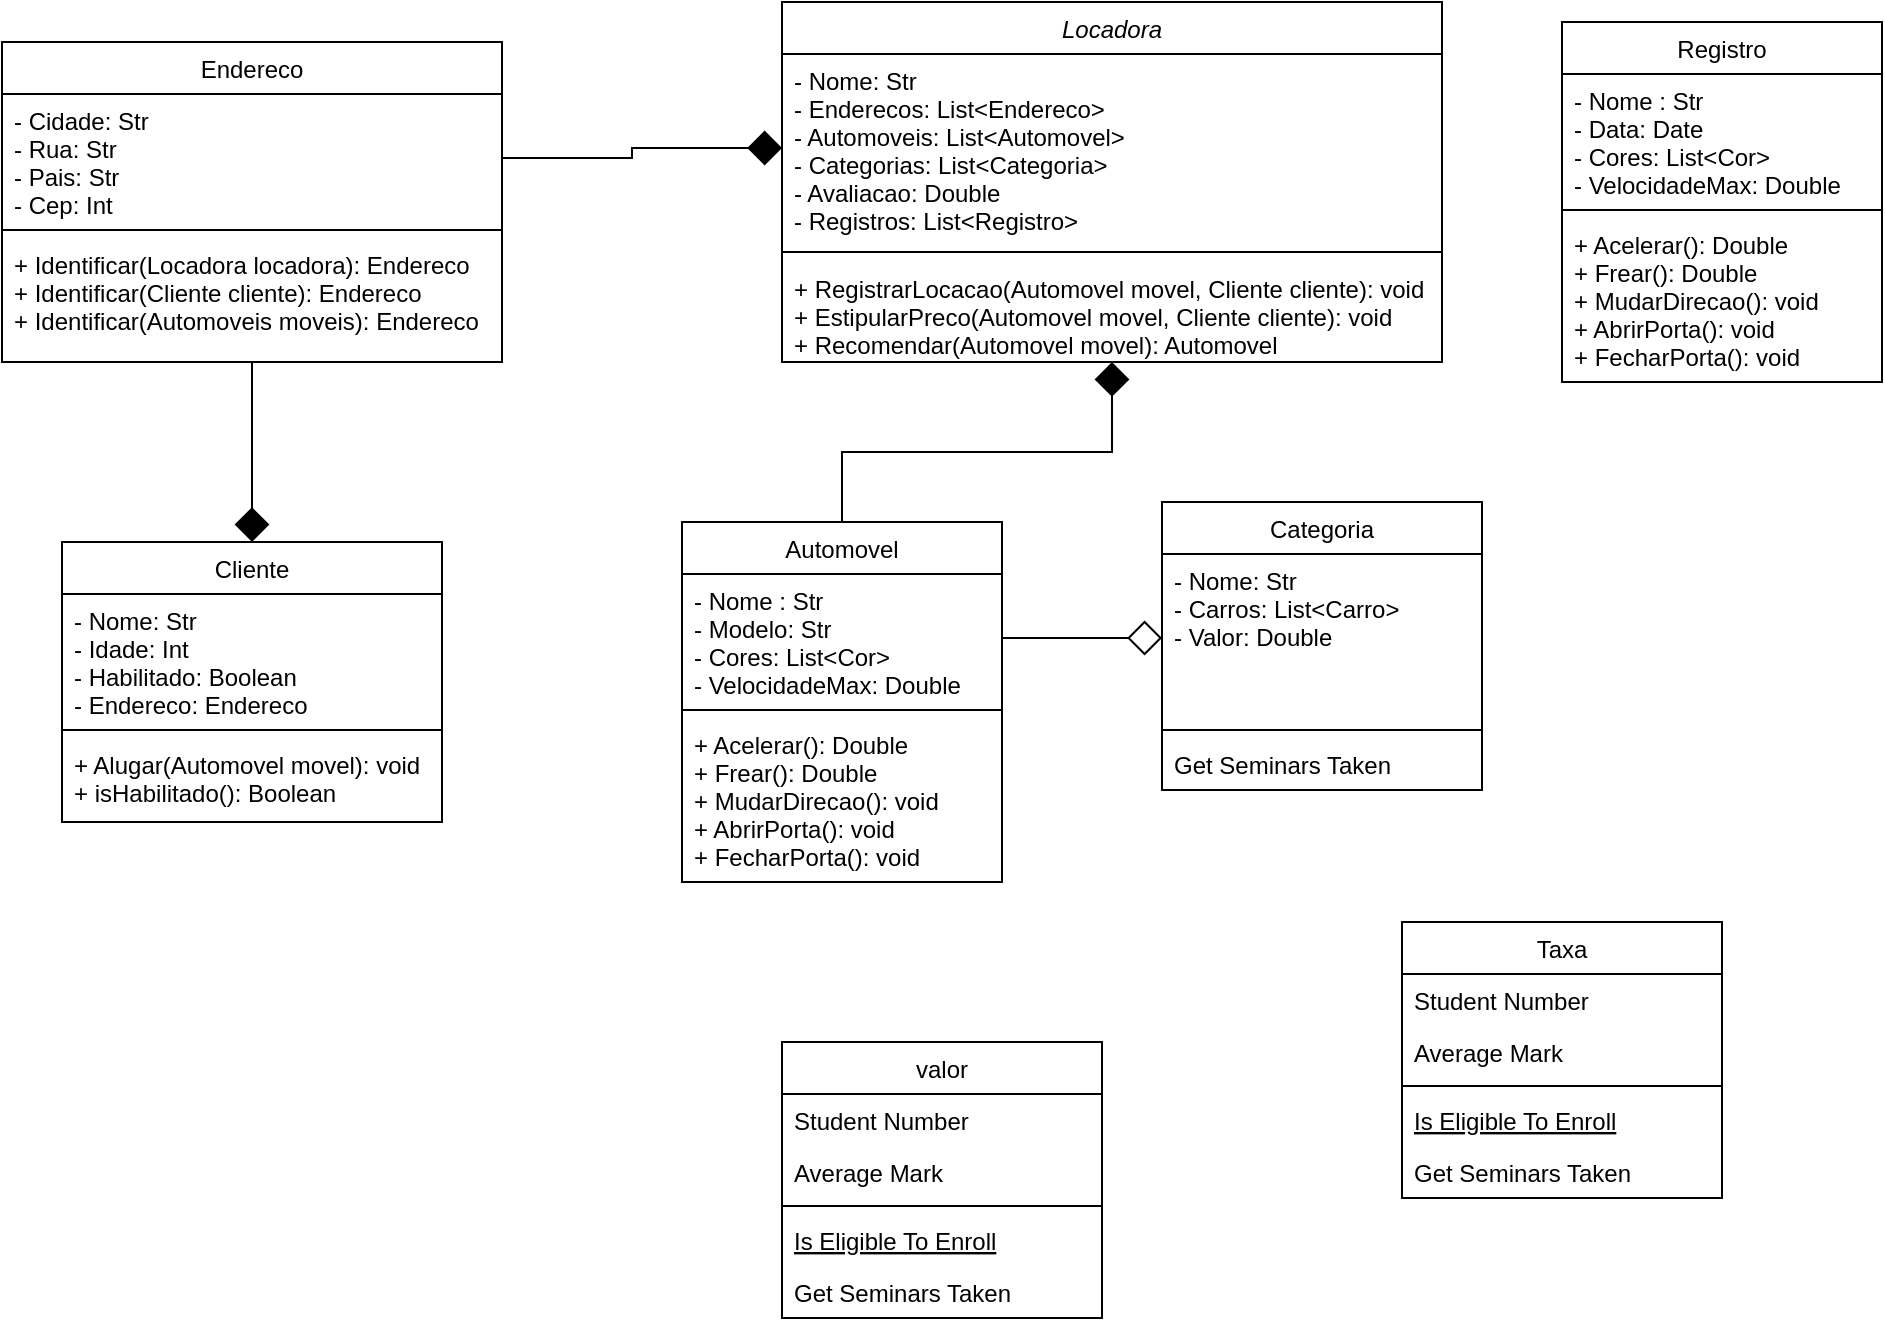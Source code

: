 <mxfile version="24.3.1" type="github">
  <diagram id="C5RBs43oDa-KdzZeNtuy" name="Page-1">
    <mxGraphModel dx="2089" dy="725" grid="1" gridSize="10" guides="1" tooltips="1" connect="1" arrows="1" fold="1" page="1" pageScale="1" pageWidth="827" pageHeight="1169" math="0" shadow="0">
      <root>
        <mxCell id="WIyWlLk6GJQsqaUBKTNV-0" />
        <mxCell id="WIyWlLk6GJQsqaUBKTNV-1" parent="WIyWlLk6GJQsqaUBKTNV-0" />
        <mxCell id="viU9fmfis_NC8jnbqiAx-38" style="edgeStyle=orthogonalEdgeStyle;rounded=0;orthogonalLoop=1;jettySize=auto;html=1;exitX=0.5;exitY=0;exitDx=0;exitDy=0;endArrow=diamond;endFill=1;endSize=15;" edge="1" parent="WIyWlLk6GJQsqaUBKTNV-1" source="zkfFHV4jXpPFQw0GAbJ--13" target="zkfFHV4jXpPFQw0GAbJ--0">
          <mxGeometry relative="1" as="geometry" />
        </mxCell>
        <mxCell id="zkfFHV4jXpPFQw0GAbJ--0" value="Locadora" style="swimlane;fontStyle=2;align=center;verticalAlign=top;childLayout=stackLayout;horizontal=1;startSize=26;horizontalStack=0;resizeParent=1;resizeLast=0;collapsible=1;marginBottom=0;rounded=0;shadow=0;strokeWidth=1;" parent="WIyWlLk6GJQsqaUBKTNV-1" vertex="1">
          <mxGeometry x="130" y="30" width="330" height="180" as="geometry">
            <mxRectangle x="230" y="140" width="160" height="26" as="alternateBounds" />
          </mxGeometry>
        </mxCell>
        <mxCell id="zkfFHV4jXpPFQw0GAbJ--1" value="- Nome: Str&#xa;- Enderecos: List&lt;Endereco&gt;&#xa;- Automoveis: List&lt;Automovel&gt;&#xa;- Categorias: List&lt;Categoria&gt;&#xa;- Avaliacao: Double&#xa;- Registros: List&lt;Registro&gt;" style="text;align=left;verticalAlign=top;spacingLeft=4;spacingRight=4;overflow=hidden;rotatable=0;points=[[0,0.5],[1,0.5]];portConstraint=eastwest;" parent="zkfFHV4jXpPFQw0GAbJ--0" vertex="1">
          <mxGeometry y="26" width="330" height="94" as="geometry" />
        </mxCell>
        <mxCell id="zkfFHV4jXpPFQw0GAbJ--4" value="" style="line;html=1;strokeWidth=1;align=left;verticalAlign=middle;spacingTop=-1;spacingLeft=3;spacingRight=3;rotatable=0;labelPosition=right;points=[];portConstraint=eastwest;" parent="zkfFHV4jXpPFQw0GAbJ--0" vertex="1">
          <mxGeometry y="120" width="330" height="10" as="geometry" />
        </mxCell>
        <mxCell id="zkfFHV4jXpPFQw0GAbJ--5" value="+ RegistrarLocacao(Automovel movel, Cliente cliente): void&#xa;+ EstipularPreco(Automovel movel, Cliente cliente): void&#xa;+ Recomendar(Automovel movel): Automovel" style="text;align=left;verticalAlign=top;spacingLeft=4;spacingRight=4;overflow=hidden;rotatable=0;points=[[0,0.5],[1,0.5]];portConstraint=eastwest;" parent="zkfFHV4jXpPFQw0GAbJ--0" vertex="1">
          <mxGeometry y="130" width="330" height="50" as="geometry" />
        </mxCell>
        <mxCell id="zkfFHV4jXpPFQw0GAbJ--6" value="Categoria" style="swimlane;fontStyle=0;align=center;verticalAlign=top;childLayout=stackLayout;horizontal=1;startSize=26;horizontalStack=0;resizeParent=1;resizeLast=0;collapsible=1;marginBottom=0;rounded=0;shadow=0;strokeWidth=1;" parent="WIyWlLk6GJQsqaUBKTNV-1" vertex="1">
          <mxGeometry x="320" y="280" width="160" height="144" as="geometry">
            <mxRectangle x="130" y="380" width="160" height="26" as="alternateBounds" />
          </mxGeometry>
        </mxCell>
        <mxCell id="zkfFHV4jXpPFQw0GAbJ--7" value="- Nome: Str&#xa;- Carros: List&lt;Carro&gt;&#xa;- Valor: Double&#xa;" style="text;align=left;verticalAlign=top;spacingLeft=4;spacingRight=4;overflow=hidden;rotatable=0;points=[[0,0.5],[1,0.5]];portConstraint=eastwest;" parent="zkfFHV4jXpPFQw0GAbJ--6" vertex="1">
          <mxGeometry y="26" width="160" height="84" as="geometry" />
        </mxCell>
        <mxCell id="zkfFHV4jXpPFQw0GAbJ--9" value="" style="line;html=1;strokeWidth=1;align=left;verticalAlign=middle;spacingTop=-1;spacingLeft=3;spacingRight=3;rotatable=0;labelPosition=right;points=[];portConstraint=eastwest;" parent="zkfFHV4jXpPFQw0GAbJ--6" vertex="1">
          <mxGeometry y="110" width="160" height="8" as="geometry" />
        </mxCell>
        <mxCell id="zkfFHV4jXpPFQw0GAbJ--11" value="Get Seminars Taken" style="text;align=left;verticalAlign=top;spacingLeft=4;spacingRight=4;overflow=hidden;rotatable=0;points=[[0,0.5],[1,0.5]];portConstraint=eastwest;" parent="zkfFHV4jXpPFQw0GAbJ--6" vertex="1">
          <mxGeometry y="118" width="160" height="26" as="geometry" />
        </mxCell>
        <mxCell id="zkfFHV4jXpPFQw0GAbJ--13" value="Automovel" style="swimlane;fontStyle=0;align=center;verticalAlign=top;childLayout=stackLayout;horizontal=1;startSize=26;horizontalStack=0;resizeParent=1;resizeLast=0;collapsible=1;marginBottom=0;rounded=0;shadow=0;strokeWidth=1;" parent="WIyWlLk6GJQsqaUBKTNV-1" vertex="1">
          <mxGeometry x="80" y="290" width="160" height="180" as="geometry">
            <mxRectangle x="340" y="380" width="170" height="26" as="alternateBounds" />
          </mxGeometry>
        </mxCell>
        <mxCell id="zkfFHV4jXpPFQw0GAbJ--14" value="- Nome : Str&#xa;- Modelo: Str&#xa;- Cores: List&lt;Cor&gt;&#xa;- VelocidadeMax: Double" style="text;align=left;verticalAlign=top;spacingLeft=4;spacingRight=4;overflow=hidden;rotatable=0;points=[[0,0.5],[1,0.5]];portConstraint=eastwest;" parent="zkfFHV4jXpPFQw0GAbJ--13" vertex="1">
          <mxGeometry y="26" width="160" height="64" as="geometry" />
        </mxCell>
        <mxCell id="zkfFHV4jXpPFQw0GAbJ--15" value="" style="line;html=1;strokeWidth=1;align=left;verticalAlign=middle;spacingTop=-1;spacingLeft=3;spacingRight=3;rotatable=0;labelPosition=right;points=[];portConstraint=eastwest;" parent="zkfFHV4jXpPFQw0GAbJ--13" vertex="1">
          <mxGeometry y="90" width="160" height="8" as="geometry" />
        </mxCell>
        <mxCell id="viU9fmfis_NC8jnbqiAx-24" value="+ Acelerar(): Double&#xa;+ Frear(): Double&#xa;+ MudarDirecao(): void&#xa;+ AbrirPorta(): void&#xa;+ FecharPorta(): void" style="text;align=left;verticalAlign=top;spacingLeft=4;spacingRight=4;overflow=hidden;rotatable=0;points=[[0,0.5],[1,0.5]];portConstraint=eastwest;" vertex="1" parent="zkfFHV4jXpPFQw0GAbJ--13">
          <mxGeometry y="98" width="160" height="82" as="geometry" />
        </mxCell>
        <mxCell id="viU9fmfis_NC8jnbqiAx-0" value="valor" style="swimlane;fontStyle=0;align=center;verticalAlign=top;childLayout=stackLayout;horizontal=1;startSize=26;horizontalStack=0;resizeParent=1;resizeLast=0;collapsible=1;marginBottom=0;rounded=0;shadow=0;strokeWidth=1;" vertex="1" parent="WIyWlLk6GJQsqaUBKTNV-1">
          <mxGeometry x="130" y="550" width="160" height="138" as="geometry">
            <mxRectangle x="130" y="380" width="160" height="26" as="alternateBounds" />
          </mxGeometry>
        </mxCell>
        <mxCell id="viU9fmfis_NC8jnbqiAx-1" value="Student Number" style="text;align=left;verticalAlign=top;spacingLeft=4;spacingRight=4;overflow=hidden;rotatable=0;points=[[0,0.5],[1,0.5]];portConstraint=eastwest;" vertex="1" parent="viU9fmfis_NC8jnbqiAx-0">
          <mxGeometry y="26" width="160" height="26" as="geometry" />
        </mxCell>
        <mxCell id="viU9fmfis_NC8jnbqiAx-2" value="Average Mark" style="text;align=left;verticalAlign=top;spacingLeft=4;spacingRight=4;overflow=hidden;rotatable=0;points=[[0,0.5],[1,0.5]];portConstraint=eastwest;rounded=0;shadow=0;html=0;" vertex="1" parent="viU9fmfis_NC8jnbqiAx-0">
          <mxGeometry y="52" width="160" height="26" as="geometry" />
        </mxCell>
        <mxCell id="viU9fmfis_NC8jnbqiAx-3" value="" style="line;html=1;strokeWidth=1;align=left;verticalAlign=middle;spacingTop=-1;spacingLeft=3;spacingRight=3;rotatable=0;labelPosition=right;points=[];portConstraint=eastwest;" vertex="1" parent="viU9fmfis_NC8jnbqiAx-0">
          <mxGeometry y="78" width="160" height="8" as="geometry" />
        </mxCell>
        <mxCell id="viU9fmfis_NC8jnbqiAx-4" value="Is Eligible To Enroll" style="text;align=left;verticalAlign=top;spacingLeft=4;spacingRight=4;overflow=hidden;rotatable=0;points=[[0,0.5],[1,0.5]];portConstraint=eastwest;fontStyle=4" vertex="1" parent="viU9fmfis_NC8jnbqiAx-0">
          <mxGeometry y="86" width="160" height="26" as="geometry" />
        </mxCell>
        <mxCell id="viU9fmfis_NC8jnbqiAx-5" value="Get Seminars Taken" style="text;align=left;verticalAlign=top;spacingLeft=4;spacingRight=4;overflow=hidden;rotatable=0;points=[[0,0.5],[1,0.5]];portConstraint=eastwest;" vertex="1" parent="viU9fmfis_NC8jnbqiAx-0">
          <mxGeometry y="112" width="160" height="26" as="geometry" />
        </mxCell>
        <mxCell id="viU9fmfis_NC8jnbqiAx-6" value="Cliente" style="swimlane;fontStyle=0;align=center;verticalAlign=top;childLayout=stackLayout;horizontal=1;startSize=26;horizontalStack=0;resizeParent=1;resizeLast=0;collapsible=1;marginBottom=0;rounded=0;shadow=0;strokeWidth=1;" vertex="1" parent="WIyWlLk6GJQsqaUBKTNV-1">
          <mxGeometry x="-230" y="300" width="190" height="140" as="geometry">
            <mxRectangle x="130" y="380" width="160" height="26" as="alternateBounds" />
          </mxGeometry>
        </mxCell>
        <mxCell id="viU9fmfis_NC8jnbqiAx-7" value="- Nome: Str&#xa;- Idade: Int&#xa;- Habilitado: Boolean&#xa;- Endereco: Endereco" style="text;align=left;verticalAlign=top;spacingLeft=4;spacingRight=4;overflow=hidden;rotatable=0;points=[[0,0.5],[1,0.5]];portConstraint=eastwest;" vertex="1" parent="viU9fmfis_NC8jnbqiAx-6">
          <mxGeometry y="26" width="190" height="64" as="geometry" />
        </mxCell>
        <mxCell id="viU9fmfis_NC8jnbqiAx-9" value="" style="line;html=1;strokeWidth=1;align=left;verticalAlign=middle;spacingTop=-1;spacingLeft=3;spacingRight=3;rotatable=0;labelPosition=right;points=[];portConstraint=eastwest;" vertex="1" parent="viU9fmfis_NC8jnbqiAx-6">
          <mxGeometry y="90" width="190" height="8" as="geometry" />
        </mxCell>
        <mxCell id="viU9fmfis_NC8jnbqiAx-11" value="+ Alugar(Automovel movel): void&#xa;+ isHabilitado(): Boolean" style="text;align=left;verticalAlign=top;spacingLeft=4;spacingRight=4;overflow=hidden;rotatable=0;points=[[0,0.5],[1,0.5]];portConstraint=eastwest;" vertex="1" parent="viU9fmfis_NC8jnbqiAx-6">
          <mxGeometry y="98" width="190" height="42" as="geometry" />
        </mxCell>
        <mxCell id="viU9fmfis_NC8jnbqiAx-12" value="Taxa" style="swimlane;fontStyle=0;align=center;verticalAlign=top;childLayout=stackLayout;horizontal=1;startSize=26;horizontalStack=0;resizeParent=1;resizeLast=0;collapsible=1;marginBottom=0;rounded=0;shadow=0;strokeWidth=1;" vertex="1" parent="WIyWlLk6GJQsqaUBKTNV-1">
          <mxGeometry x="440" y="490" width="160" height="138" as="geometry">
            <mxRectangle x="130" y="380" width="160" height="26" as="alternateBounds" />
          </mxGeometry>
        </mxCell>
        <mxCell id="viU9fmfis_NC8jnbqiAx-13" value="Student Number" style="text;align=left;verticalAlign=top;spacingLeft=4;spacingRight=4;overflow=hidden;rotatable=0;points=[[0,0.5],[1,0.5]];portConstraint=eastwest;" vertex="1" parent="viU9fmfis_NC8jnbqiAx-12">
          <mxGeometry y="26" width="160" height="26" as="geometry" />
        </mxCell>
        <mxCell id="viU9fmfis_NC8jnbqiAx-14" value="Average Mark" style="text;align=left;verticalAlign=top;spacingLeft=4;spacingRight=4;overflow=hidden;rotatable=0;points=[[0,0.5],[1,0.5]];portConstraint=eastwest;rounded=0;shadow=0;html=0;" vertex="1" parent="viU9fmfis_NC8jnbqiAx-12">
          <mxGeometry y="52" width="160" height="26" as="geometry" />
        </mxCell>
        <mxCell id="viU9fmfis_NC8jnbqiAx-15" value="" style="line;html=1;strokeWidth=1;align=left;verticalAlign=middle;spacingTop=-1;spacingLeft=3;spacingRight=3;rotatable=0;labelPosition=right;points=[];portConstraint=eastwest;" vertex="1" parent="viU9fmfis_NC8jnbqiAx-12">
          <mxGeometry y="78" width="160" height="8" as="geometry" />
        </mxCell>
        <mxCell id="viU9fmfis_NC8jnbqiAx-16" value="Is Eligible To Enroll" style="text;align=left;verticalAlign=top;spacingLeft=4;spacingRight=4;overflow=hidden;rotatable=0;points=[[0,0.5],[1,0.5]];portConstraint=eastwest;fontStyle=4" vertex="1" parent="viU9fmfis_NC8jnbqiAx-12">
          <mxGeometry y="86" width="160" height="26" as="geometry" />
        </mxCell>
        <mxCell id="viU9fmfis_NC8jnbqiAx-17" value="Get Seminars Taken" style="text;align=left;verticalAlign=top;spacingLeft=4;spacingRight=4;overflow=hidden;rotatable=0;points=[[0,0.5],[1,0.5]];portConstraint=eastwest;" vertex="1" parent="viU9fmfis_NC8jnbqiAx-12">
          <mxGeometry y="112" width="160" height="26" as="geometry" />
        </mxCell>
        <mxCell id="viU9fmfis_NC8jnbqiAx-32" style="edgeStyle=orthogonalEdgeStyle;rounded=0;orthogonalLoop=1;jettySize=auto;html=1;entryX=0.5;entryY=0;entryDx=0;entryDy=0;endArrow=diamond;endFill=1;endSize=15;" edge="1" parent="WIyWlLk6GJQsqaUBKTNV-1" source="viU9fmfis_NC8jnbqiAx-18" target="viU9fmfis_NC8jnbqiAx-6">
          <mxGeometry relative="1" as="geometry" />
        </mxCell>
        <mxCell id="viU9fmfis_NC8jnbqiAx-18" value="Endereco" style="swimlane;fontStyle=0;align=center;verticalAlign=top;childLayout=stackLayout;horizontal=1;startSize=26;horizontalStack=0;resizeParent=1;resizeLast=0;collapsible=1;marginBottom=0;rounded=0;shadow=0;strokeWidth=1;" vertex="1" parent="WIyWlLk6GJQsqaUBKTNV-1">
          <mxGeometry x="-260" y="50" width="250" height="160" as="geometry">
            <mxRectangle x="130" y="380" width="160" height="26" as="alternateBounds" />
          </mxGeometry>
        </mxCell>
        <mxCell id="viU9fmfis_NC8jnbqiAx-19" value="- Cidade: Str&#xa;- Rua: Str&#xa;- Pais: Str &#xa;- Cep: Int" style="text;align=left;verticalAlign=top;spacingLeft=4;spacingRight=4;overflow=hidden;rotatable=0;points=[[0,0.5],[1,0.5]];portConstraint=eastwest;" vertex="1" parent="viU9fmfis_NC8jnbqiAx-18">
          <mxGeometry y="26" width="250" height="64" as="geometry" />
        </mxCell>
        <mxCell id="viU9fmfis_NC8jnbqiAx-21" value="" style="line;html=1;strokeWidth=1;align=left;verticalAlign=middle;spacingTop=-1;spacingLeft=3;spacingRight=3;rotatable=0;labelPosition=right;points=[];portConstraint=eastwest;" vertex="1" parent="viU9fmfis_NC8jnbqiAx-18">
          <mxGeometry y="90" width="250" height="8" as="geometry" />
        </mxCell>
        <mxCell id="viU9fmfis_NC8jnbqiAx-23" value="+ Identificar(Locadora locadora): Endereco&#xa;+ Identificar(Cliente cliente): Endereco&#xa;+ Identificar(Automoveis moveis): Endereco" style="text;align=left;verticalAlign=top;spacingLeft=4;spacingRight=4;overflow=hidden;rotatable=0;points=[[0,0.5],[1,0.5]];portConstraint=eastwest;" vertex="1" parent="viU9fmfis_NC8jnbqiAx-18">
          <mxGeometry y="98" width="250" height="62" as="geometry" />
        </mxCell>
        <mxCell id="viU9fmfis_NC8jnbqiAx-25" style="edgeStyle=orthogonalEdgeStyle;rounded=0;orthogonalLoop=1;jettySize=auto;html=1;entryX=0;entryY=0.5;entryDx=0;entryDy=0;endArrow=diamond;endFill=0;endSize=15;exitX=1;exitY=0.5;exitDx=0;exitDy=0;" edge="1" parent="WIyWlLk6GJQsqaUBKTNV-1" source="zkfFHV4jXpPFQw0GAbJ--14" target="zkfFHV4jXpPFQw0GAbJ--7">
          <mxGeometry relative="1" as="geometry">
            <mxPoint x="820" y="370" as="sourcePoint" />
          </mxGeometry>
        </mxCell>
        <mxCell id="viU9fmfis_NC8jnbqiAx-31" style="edgeStyle=orthogonalEdgeStyle;rounded=0;orthogonalLoop=1;jettySize=auto;html=1;exitX=1;exitY=0.5;exitDx=0;exitDy=0;entryX=0;entryY=0.5;entryDx=0;entryDy=0;endArrow=diamond;endFill=1;endSize=15;" edge="1" parent="WIyWlLk6GJQsqaUBKTNV-1" source="viU9fmfis_NC8jnbqiAx-19" target="zkfFHV4jXpPFQw0GAbJ--1">
          <mxGeometry relative="1" as="geometry" />
        </mxCell>
        <mxCell id="viU9fmfis_NC8jnbqiAx-33" value="Registro" style="swimlane;fontStyle=0;align=center;verticalAlign=top;childLayout=stackLayout;horizontal=1;startSize=26;horizontalStack=0;resizeParent=1;resizeLast=0;collapsible=1;marginBottom=0;rounded=0;shadow=0;strokeWidth=1;" vertex="1" parent="WIyWlLk6GJQsqaUBKTNV-1">
          <mxGeometry x="520" y="40" width="160" height="180" as="geometry">
            <mxRectangle x="340" y="380" width="170" height="26" as="alternateBounds" />
          </mxGeometry>
        </mxCell>
        <mxCell id="viU9fmfis_NC8jnbqiAx-34" value="- Nome : Str&#xa;- Data: Date&#xa;- Cores: List&lt;Cor&gt;&#xa;- VelocidadeMax: Double" style="text;align=left;verticalAlign=top;spacingLeft=4;spacingRight=4;overflow=hidden;rotatable=0;points=[[0,0.5],[1,0.5]];portConstraint=eastwest;" vertex="1" parent="viU9fmfis_NC8jnbqiAx-33">
          <mxGeometry y="26" width="160" height="64" as="geometry" />
        </mxCell>
        <mxCell id="viU9fmfis_NC8jnbqiAx-35" value="" style="line;html=1;strokeWidth=1;align=left;verticalAlign=middle;spacingTop=-1;spacingLeft=3;spacingRight=3;rotatable=0;labelPosition=right;points=[];portConstraint=eastwest;" vertex="1" parent="viU9fmfis_NC8jnbqiAx-33">
          <mxGeometry y="90" width="160" height="8" as="geometry" />
        </mxCell>
        <mxCell id="viU9fmfis_NC8jnbqiAx-36" value="+ Acelerar(): Double&#xa;+ Frear(): Double&#xa;+ MudarDirecao(): void&#xa;+ AbrirPorta(): void&#xa;+ FecharPorta(): void" style="text;align=left;verticalAlign=top;spacingLeft=4;spacingRight=4;overflow=hidden;rotatable=0;points=[[0,0.5],[1,0.5]];portConstraint=eastwest;" vertex="1" parent="viU9fmfis_NC8jnbqiAx-33">
          <mxGeometry y="98" width="160" height="82" as="geometry" />
        </mxCell>
      </root>
    </mxGraphModel>
  </diagram>
</mxfile>
